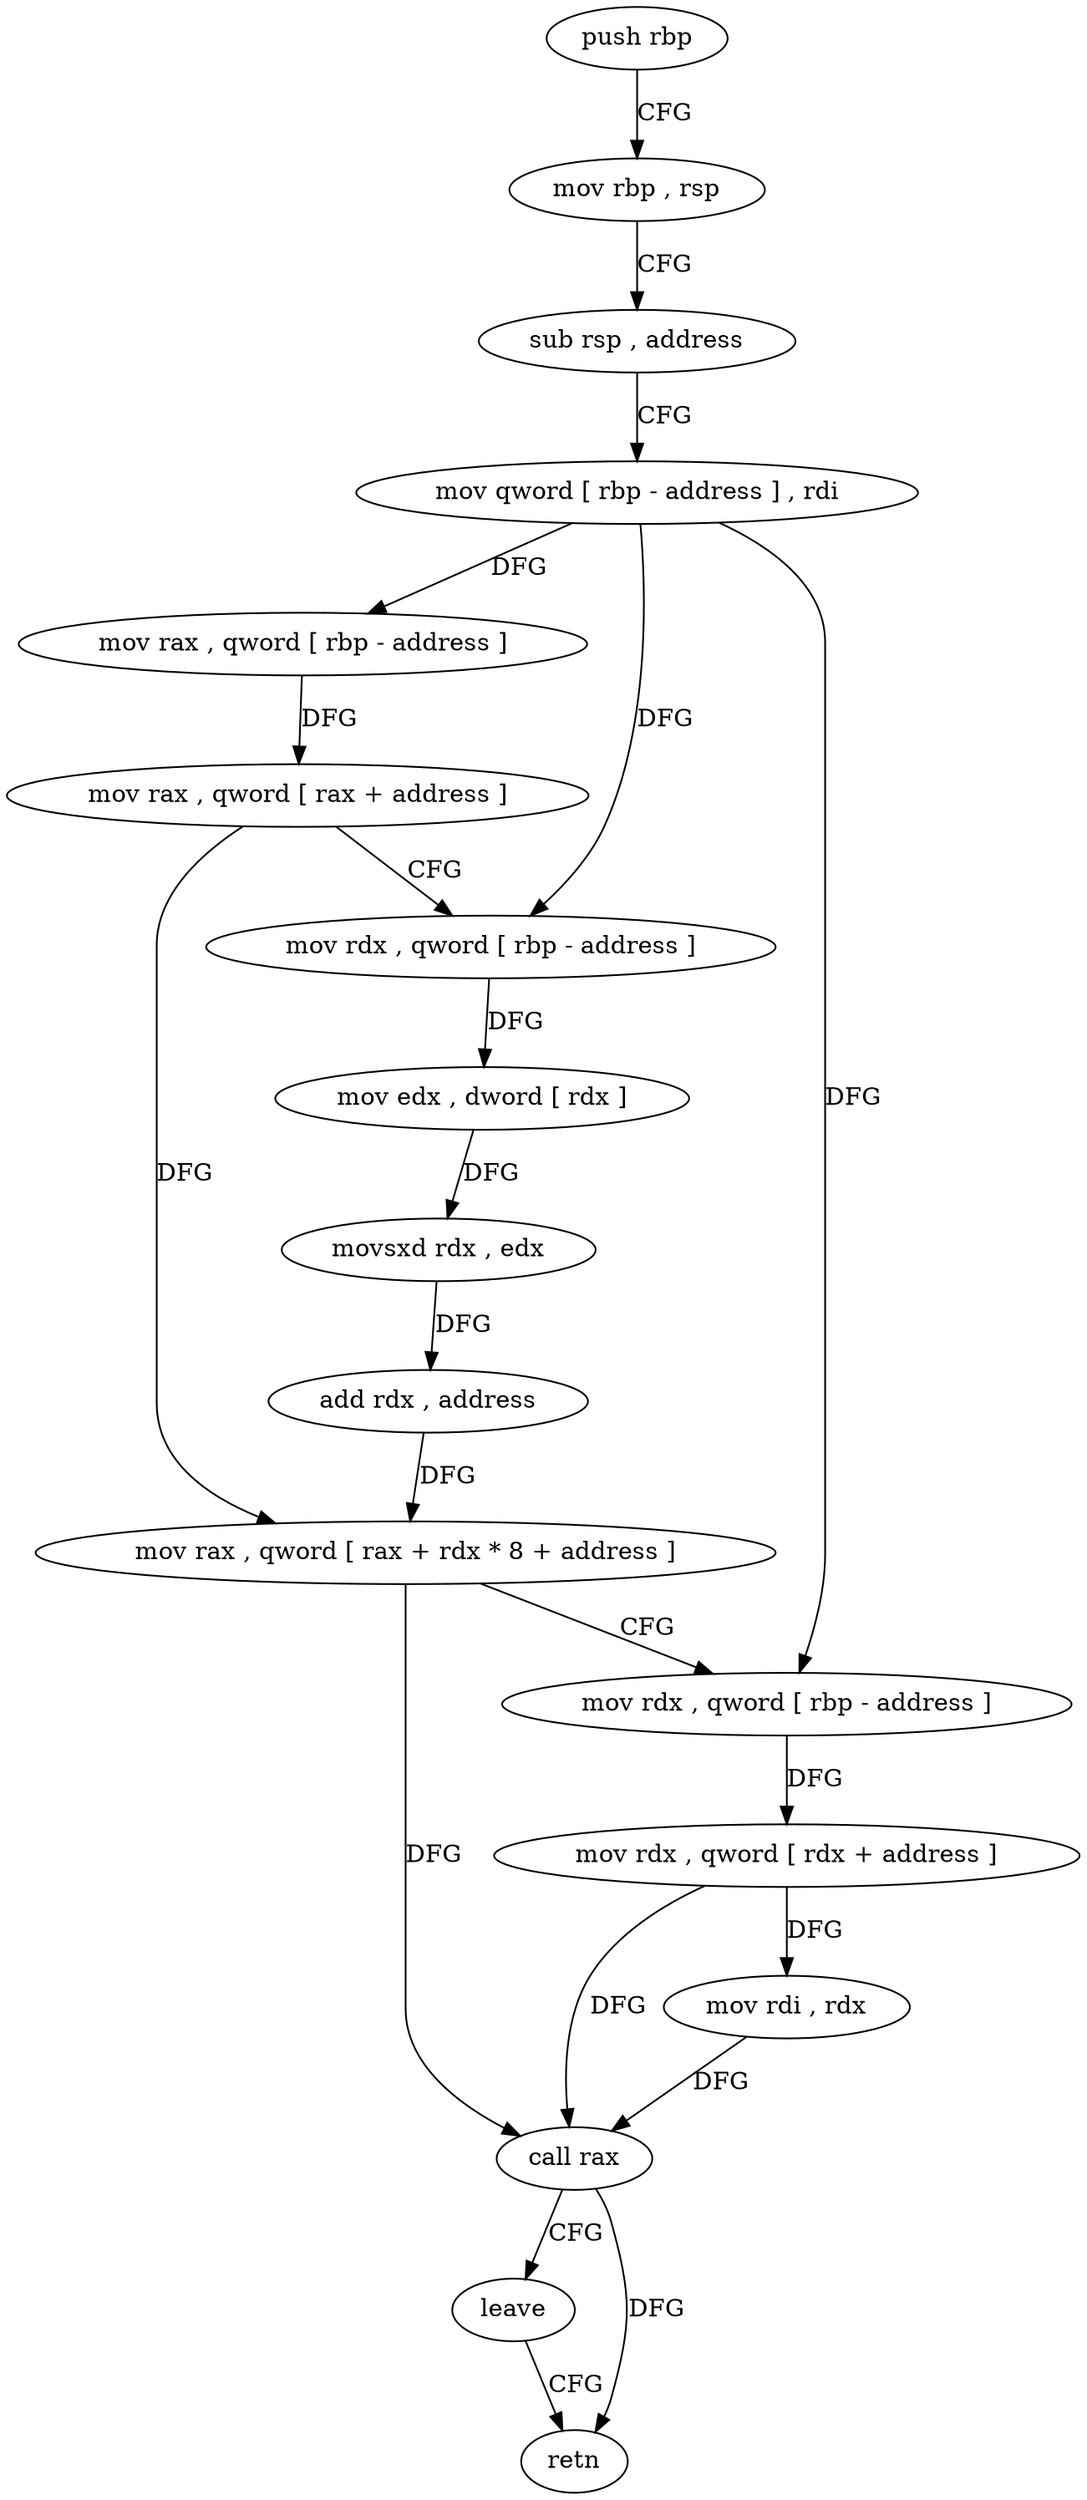 digraph "func" {
"83745" [label = "push rbp" ]
"83746" [label = "mov rbp , rsp" ]
"83749" [label = "sub rsp , address" ]
"83753" [label = "mov qword [ rbp - address ] , rdi" ]
"83757" [label = "mov rax , qword [ rbp - address ]" ]
"83761" [label = "mov rax , qword [ rax + address ]" ]
"83765" [label = "mov rdx , qword [ rbp - address ]" ]
"83769" [label = "mov edx , dword [ rdx ]" ]
"83771" [label = "movsxd rdx , edx" ]
"83774" [label = "add rdx , address" ]
"83778" [label = "mov rax , qword [ rax + rdx * 8 + address ]" ]
"83783" [label = "mov rdx , qword [ rbp - address ]" ]
"83787" [label = "mov rdx , qword [ rdx + address ]" ]
"83791" [label = "mov rdi , rdx" ]
"83794" [label = "call rax" ]
"83796" [label = "leave" ]
"83797" [label = "retn" ]
"83745" -> "83746" [ label = "CFG" ]
"83746" -> "83749" [ label = "CFG" ]
"83749" -> "83753" [ label = "CFG" ]
"83753" -> "83757" [ label = "DFG" ]
"83753" -> "83765" [ label = "DFG" ]
"83753" -> "83783" [ label = "DFG" ]
"83757" -> "83761" [ label = "DFG" ]
"83761" -> "83765" [ label = "CFG" ]
"83761" -> "83778" [ label = "DFG" ]
"83765" -> "83769" [ label = "DFG" ]
"83769" -> "83771" [ label = "DFG" ]
"83771" -> "83774" [ label = "DFG" ]
"83774" -> "83778" [ label = "DFG" ]
"83778" -> "83783" [ label = "CFG" ]
"83778" -> "83794" [ label = "DFG" ]
"83783" -> "83787" [ label = "DFG" ]
"83787" -> "83791" [ label = "DFG" ]
"83787" -> "83794" [ label = "DFG" ]
"83791" -> "83794" [ label = "DFG" ]
"83794" -> "83796" [ label = "CFG" ]
"83794" -> "83797" [ label = "DFG" ]
"83796" -> "83797" [ label = "CFG" ]
}
